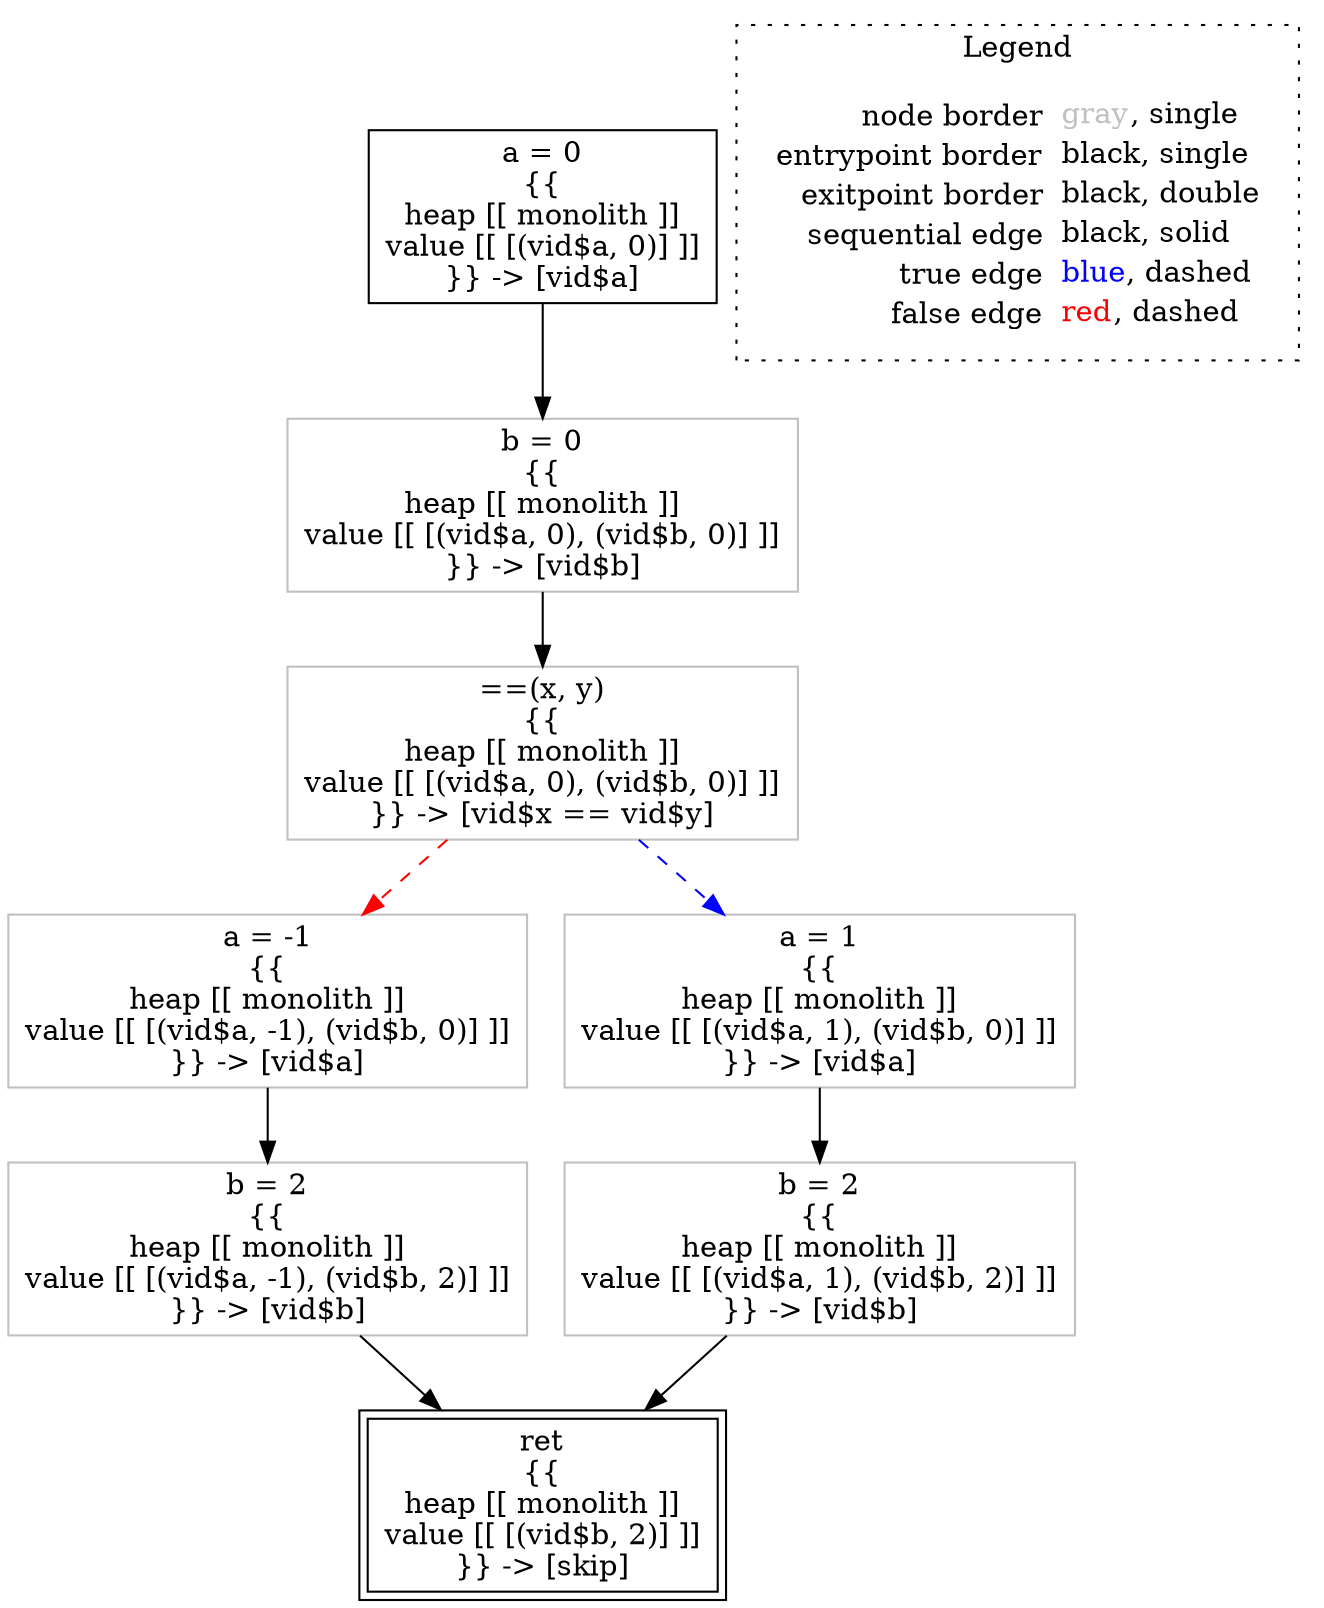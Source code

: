 digraph {
	"node0" [shape="rect",color="black",label=<a = 0<BR/>{{<BR/>heap [[ monolith ]]<BR/>value [[ [(vid$a, 0)] ]]<BR/>}} -&gt; [vid$a]>];
	"node1" [shape="rect",color="gray",label=<b = 0<BR/>{{<BR/>heap [[ monolith ]]<BR/>value [[ [(vid$a, 0), (vid$b, 0)] ]]<BR/>}} -&gt; [vid$b]>];
	"node2" [shape="rect",color="gray",label=<a = -1<BR/>{{<BR/>heap [[ monolith ]]<BR/>value [[ [(vid$a, -1), (vid$b, 0)] ]]<BR/>}} -&gt; [vid$a]>];
	"node3" [shape="rect",color="gray",label=<b = 2<BR/>{{<BR/>heap [[ monolith ]]<BR/>value [[ [(vid$a, 1), (vid$b, 2)] ]]<BR/>}} -&gt; [vid$b]>];
	"node4" [shape="rect",color="gray",label=<a = 1<BR/>{{<BR/>heap [[ monolith ]]<BR/>value [[ [(vid$a, 1), (vid$b, 0)] ]]<BR/>}} -&gt; [vid$a]>];
	"node5" [shape="rect",color="gray",label=<==(x, y)<BR/>{{<BR/>heap [[ monolith ]]<BR/>value [[ [(vid$a, 0), (vid$b, 0)] ]]<BR/>}} -&gt; [vid$x == vid$y]>];
	"node6" [shape="rect",color="black",peripheries="2",label=<ret<BR/>{{<BR/>heap [[ monolith ]]<BR/>value [[ [(vid$b, 2)] ]]<BR/>}} -&gt; [skip]>];
	"node7" [shape="rect",color="gray",label=<b = 2<BR/>{{<BR/>heap [[ monolith ]]<BR/>value [[ [(vid$a, -1), (vid$b, 2)] ]]<BR/>}} -&gt; [vid$b]>];
	"node1" -> "node5" [color="black"];
	"node2" -> "node7" [color="black"];
	"node3" -> "node6" [color="black"];
	"node4" -> "node3" [color="black"];
	"node5" -> "node2" [color="red",style="dashed"];
	"node5" -> "node4" [color="blue",style="dashed"];
	"node0" -> "node1" [color="black"];
	"node7" -> "node6" [color="black"];
subgraph cluster_legend {
	label="Legend";
	style=dotted;
	node [shape=plaintext];
	"legend" [label=<<table border="0" cellpadding="2" cellspacing="0" cellborder="0"><tr><td align="right">node border&nbsp;</td><td align="left"><font color="gray">gray</font>, single</td></tr><tr><td align="right">entrypoint border&nbsp;</td><td align="left"><font color="black">black</font>, single</td></tr><tr><td align="right">exitpoint border&nbsp;</td><td align="left"><font color="black">black</font>, double</td></tr><tr><td align="right">sequential edge&nbsp;</td><td align="left"><font color="black">black</font>, solid</td></tr><tr><td align="right">true edge&nbsp;</td><td align="left"><font color="blue">blue</font>, dashed</td></tr><tr><td align="right">false edge&nbsp;</td><td align="left"><font color="red">red</font>, dashed</td></tr></table>>];
}

}
